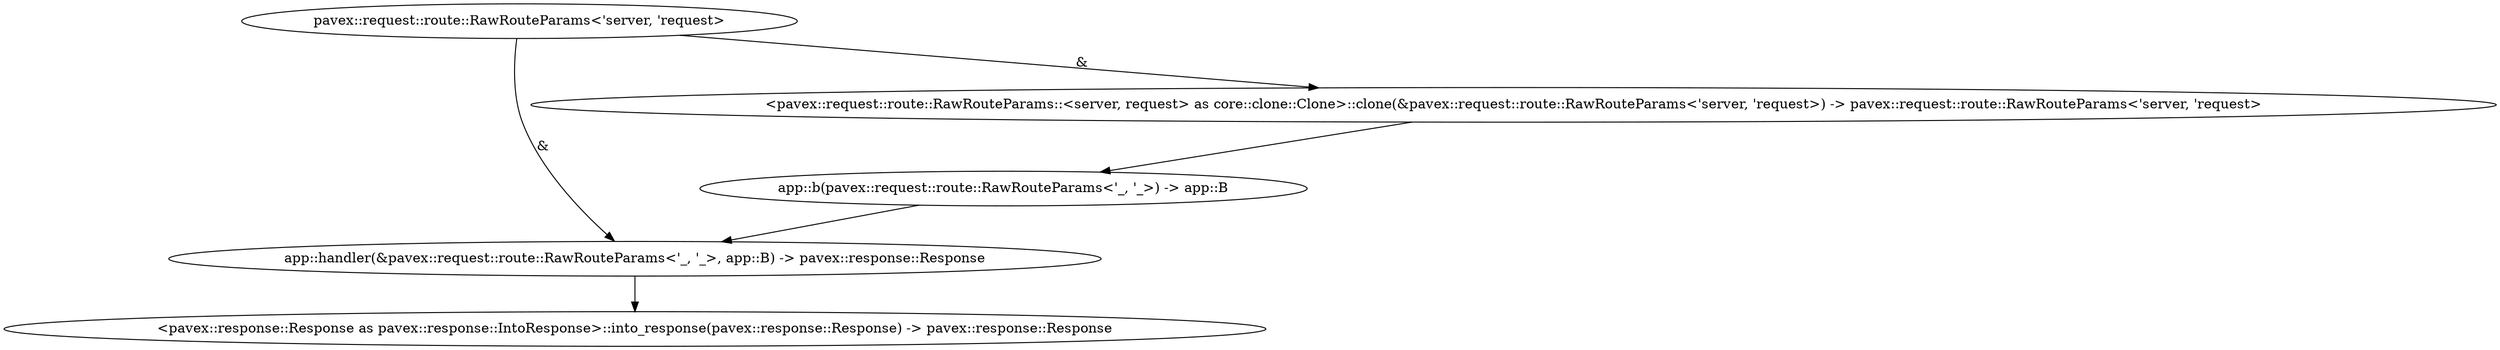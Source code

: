 digraph "GET /home - 0" {
    0 [ label = "app::handler(&pavex::request::route::RawRouteParams<'_, '_>, app::B) -> pavex::response::Response"]
    1 [ label = "app::b(pavex::request::route::RawRouteParams<'_, '_>) -> app::B"]
    2 [ label = "pavex::request::route::RawRouteParams<'server, 'request>"]
    3 [ label = "<pavex::response::Response as pavex::response::IntoResponse>::into_response(pavex::response::Response) -> pavex::response::Response"]
    4 [ label = "<pavex::request::route::RawRouteParams::<server, request> as core::clone::Clone>::clone(&pavex::request::route::RawRouteParams<'server, 'request>) -> pavex::request::route::RawRouteParams<'server, 'request>"]
    1 -> 0 [ ]
    2 -> 0 [ label = "&"]
    0 -> 3 [ ]
    2 -> 4 [ label = "&"]
    4 -> 1 [ ]
}

digraph "* /home - 0" {
    0 [ label = "pavex::router::default_fallback(&pavex::request::route::AllowedMethods) -> pavex::response::Response"]
    2 [ label = "<pavex::response::Response as pavex::response::IntoResponse>::into_response(pavex::response::Response) -> pavex::response::Response"]
    3 [ label = "&pavex::request::route::AllowedMethods"]
    0 -> 2 [ ]
    3 -> 0 [ ]
}

digraph app_state {
    0 [ label = "crate::ApplicationState() -> crate::ApplicationState"]
}